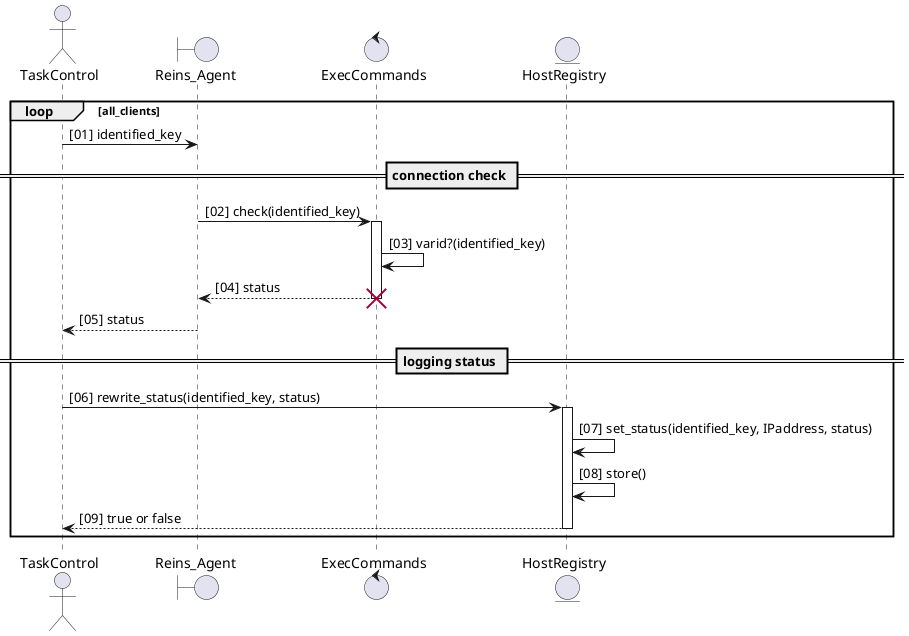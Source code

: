 @startuml

actor TaskControl as server
boundary Reins_Agent as agent
control ExecCommands as comm

entity HostRegistry as host

autonumber "[00]"

loop all_clients

server -> agent: identified_key

== connection check ==

agent -> comm: check(identified_key)
activate comm
comm -> comm: varid?(identified_key)
comm --> agent: status
deactivate comm
destroy comm

agent --> server: status
deactivate agent

== logging status ==

server -> host: rewrite_status(identified_key, status)
activate host
host -> host: set_status(identified_key, IPaddress, status)
host -> host: store()
host --> server: true or false
deactivate host

end



@enduml
